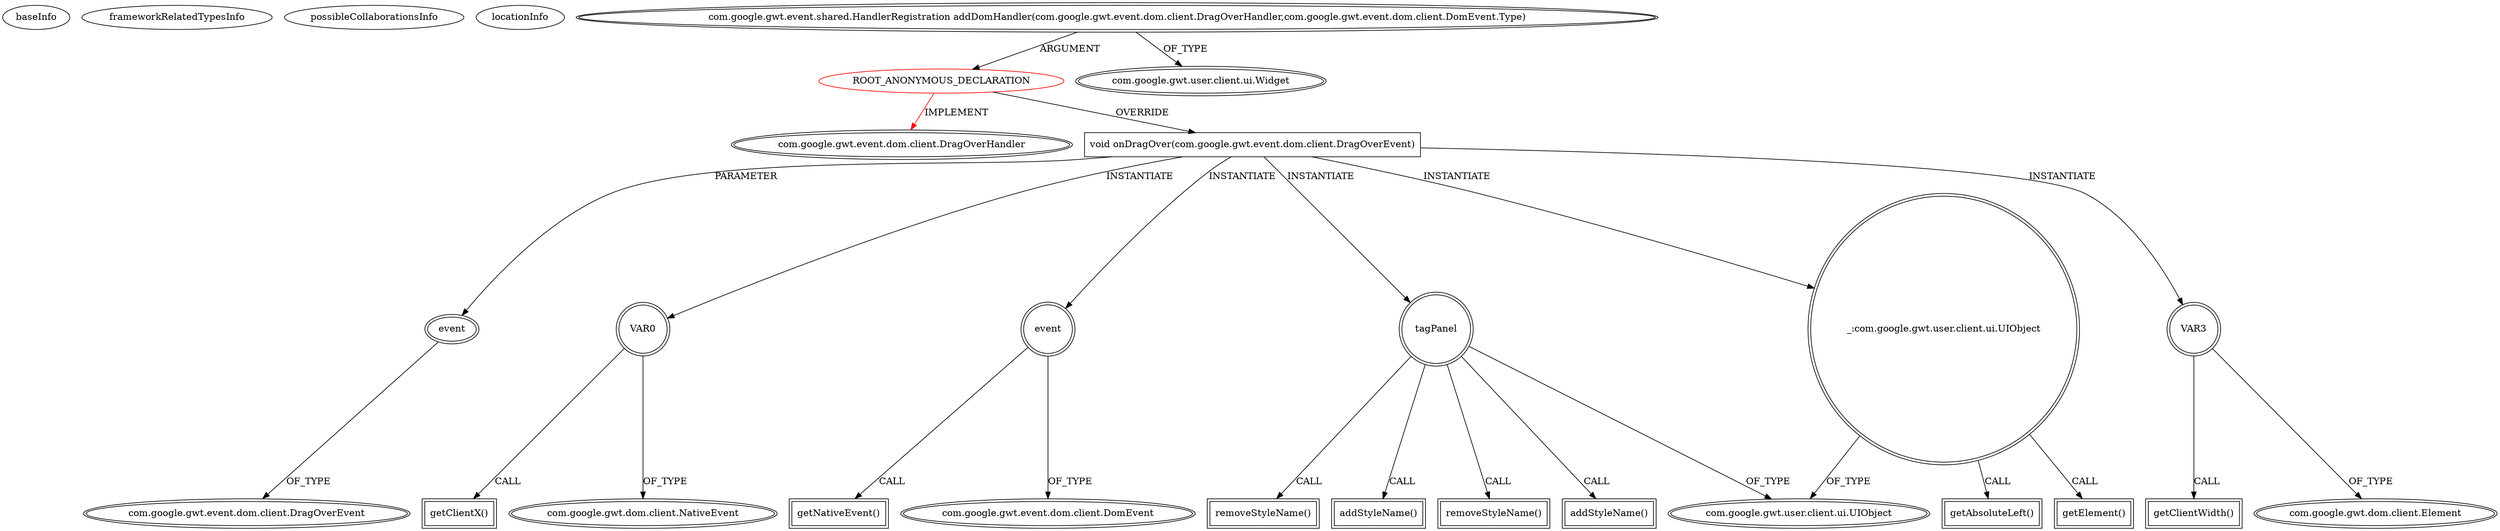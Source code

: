 digraph {
baseInfo[graphId=1034,category="extension_graph",isAnonymous=true,possibleRelation=false]
frameworkRelatedTypesInfo[0="com.google.gwt.event.dom.client.DragOverHandler"]
possibleCollaborationsInfo[]
locationInfo[projectName="cbopp-gwt-taglist",filePath="/cbopp-gwt-taglist/gwt-taglist-master/src/main/java/com/virilis_software/gwt/taglist/client/comp/tag/TagView.java",contextSignature="void activateDnD()",graphId="1034"]
0[label="ROOT_ANONYMOUS_DECLARATION",vertexType="ROOT_ANONYMOUS_DECLARATION",isFrameworkType=false,color=red]
1[label="com.google.gwt.event.dom.client.DragOverHandler",vertexType="FRAMEWORK_INTERFACE_TYPE",isFrameworkType=true,peripheries=2]
2[label="com.google.gwt.event.shared.HandlerRegistration addDomHandler(com.google.gwt.event.dom.client.DragOverHandler,com.google.gwt.event.dom.client.DomEvent.Type)",vertexType="OUTSIDE_CALL",isFrameworkType=true,peripheries=2]
3[label="com.google.gwt.user.client.ui.Widget",vertexType="FRAMEWORK_CLASS_TYPE",isFrameworkType=true,peripheries=2]
4[label="void onDragOver(com.google.gwt.event.dom.client.DragOverEvent)",vertexType="OVERRIDING_METHOD_DECLARATION",isFrameworkType=false,shape=box]
5[label="event",vertexType="PARAMETER_DECLARATION",isFrameworkType=true,peripheries=2]
6[label="com.google.gwt.event.dom.client.DragOverEvent",vertexType="FRAMEWORK_CLASS_TYPE",isFrameworkType=true,peripheries=2]
7[label="VAR0",vertexType="VARIABLE_EXPRESION",isFrameworkType=true,peripheries=2,shape=circle]
9[label="com.google.gwt.dom.client.NativeEvent",vertexType="FRAMEWORK_CLASS_TYPE",isFrameworkType=true,peripheries=2]
8[label="getClientX()",vertexType="INSIDE_CALL",isFrameworkType=true,peripheries=2,shape=box]
10[label="event",vertexType="VARIABLE_EXPRESION",isFrameworkType=true,peripheries=2,shape=circle]
12[label="com.google.gwt.event.dom.client.DomEvent",vertexType="FRAMEWORK_CLASS_TYPE",isFrameworkType=true,peripheries=2]
11[label="getNativeEvent()",vertexType="INSIDE_CALL",isFrameworkType=true,peripheries=2,shape=box]
13[label="_:com.google.gwt.user.client.ui.UIObject",vertexType="VARIABLE_EXPRESION",isFrameworkType=true,peripheries=2,shape=circle]
15[label="com.google.gwt.user.client.ui.UIObject",vertexType="FRAMEWORK_CLASS_TYPE",isFrameworkType=true,peripheries=2]
14[label="getAbsoluteLeft()",vertexType="INSIDE_CALL",isFrameworkType=true,peripheries=2,shape=box]
16[label="VAR3",vertexType="VARIABLE_EXPRESION",isFrameworkType=true,peripheries=2,shape=circle]
18[label="com.google.gwt.dom.client.Element",vertexType="FRAMEWORK_CLASS_TYPE",isFrameworkType=true,peripheries=2]
17[label="getClientWidth()",vertexType="INSIDE_CALL",isFrameworkType=true,peripheries=2,shape=box]
20[label="getElement()",vertexType="INSIDE_CALL",isFrameworkType=true,peripheries=2,shape=box]
21[label="tagPanel",vertexType="VARIABLE_EXPRESION",isFrameworkType=true,peripheries=2,shape=circle]
22[label="addStyleName()",vertexType="INSIDE_CALL",isFrameworkType=true,peripheries=2,shape=box]
25[label="removeStyleName()",vertexType="INSIDE_CALL",isFrameworkType=true,peripheries=2,shape=box]
27[label="addStyleName()",vertexType="INSIDE_CALL",isFrameworkType=true,peripheries=2,shape=box]
29[label="removeStyleName()",vertexType="INSIDE_CALL",isFrameworkType=true,peripheries=2,shape=box]
0->1[label="IMPLEMENT",color=red]
2->0[label="ARGUMENT"]
2->3[label="OF_TYPE"]
0->4[label="OVERRIDE"]
5->6[label="OF_TYPE"]
4->5[label="PARAMETER"]
4->7[label="INSTANTIATE"]
7->9[label="OF_TYPE"]
7->8[label="CALL"]
4->10[label="INSTANTIATE"]
10->12[label="OF_TYPE"]
10->11[label="CALL"]
4->13[label="INSTANTIATE"]
13->15[label="OF_TYPE"]
13->14[label="CALL"]
4->16[label="INSTANTIATE"]
16->18[label="OF_TYPE"]
16->17[label="CALL"]
13->20[label="CALL"]
4->21[label="INSTANTIATE"]
21->15[label="OF_TYPE"]
21->22[label="CALL"]
21->25[label="CALL"]
21->27[label="CALL"]
21->29[label="CALL"]
}
